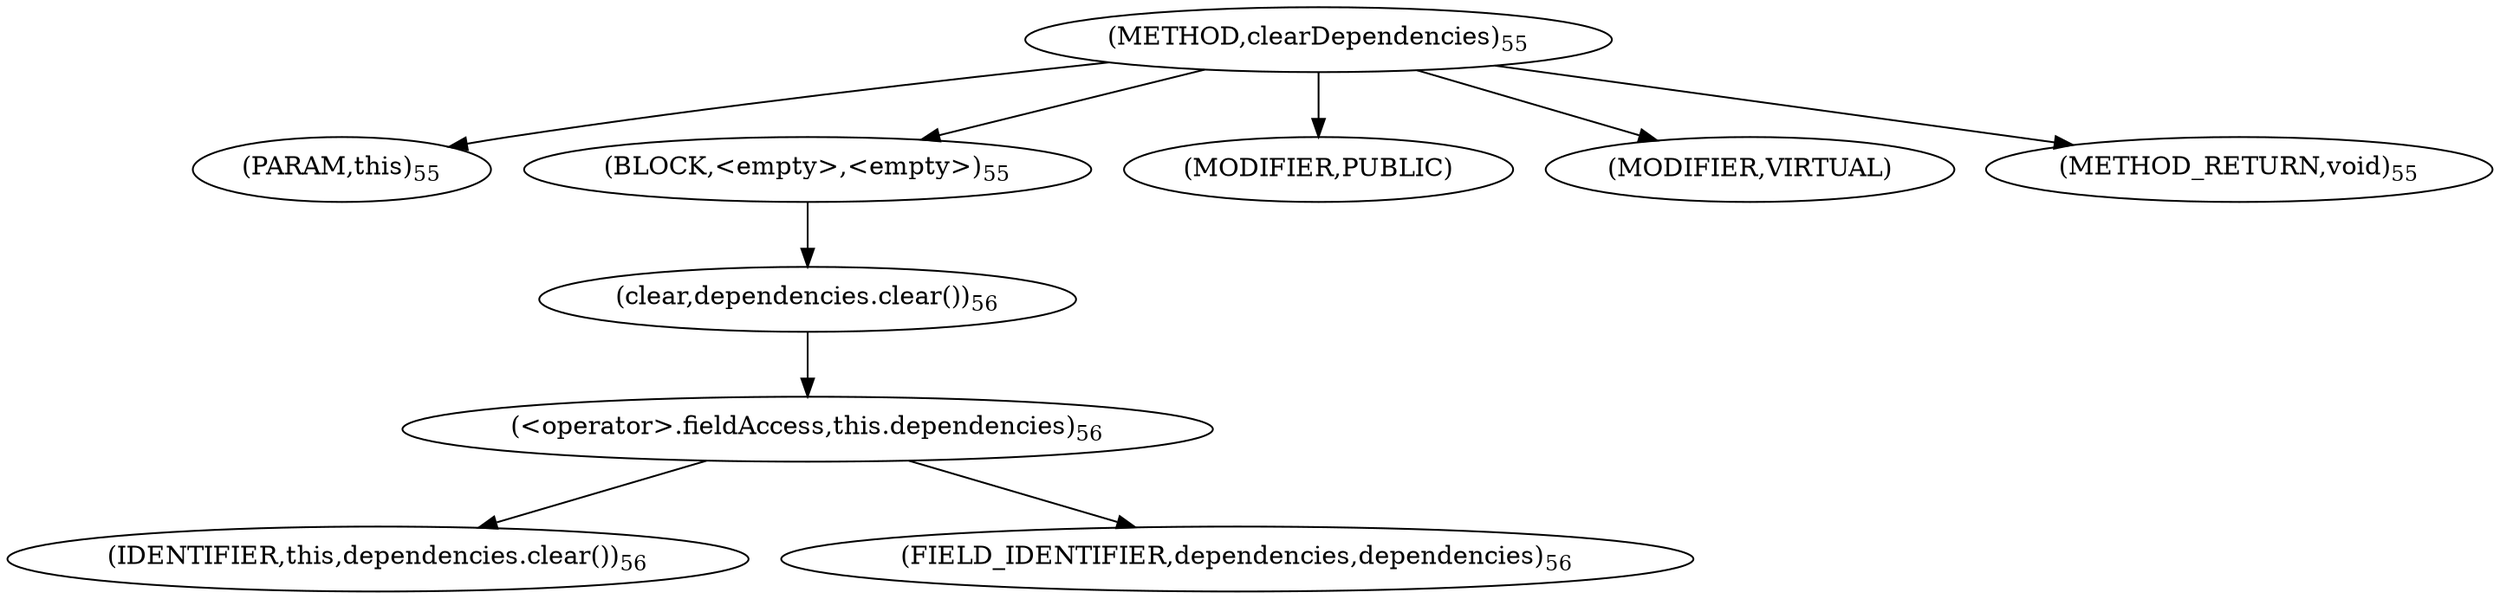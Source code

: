 digraph "clearDependencies" {  
"53" [label = <(METHOD,clearDependencies)<SUB>55</SUB>> ]
"54" [label = <(PARAM,this)<SUB>55</SUB>> ]
"55" [label = <(BLOCK,&lt;empty&gt;,&lt;empty&gt;)<SUB>55</SUB>> ]
"56" [label = <(clear,dependencies.clear())<SUB>56</SUB>> ]
"57" [label = <(&lt;operator&gt;.fieldAccess,this.dependencies)<SUB>56</SUB>> ]
"58" [label = <(IDENTIFIER,this,dependencies.clear())<SUB>56</SUB>> ]
"59" [label = <(FIELD_IDENTIFIER,dependencies,dependencies)<SUB>56</SUB>> ]
"60" [label = <(MODIFIER,PUBLIC)> ]
"61" [label = <(MODIFIER,VIRTUAL)> ]
"62" [label = <(METHOD_RETURN,void)<SUB>55</SUB>> ]
  "53" -> "54" 
  "53" -> "55" 
  "53" -> "60" 
  "53" -> "61" 
  "53" -> "62" 
  "55" -> "56" 
  "56" -> "57" 
  "57" -> "58" 
  "57" -> "59" 
}
